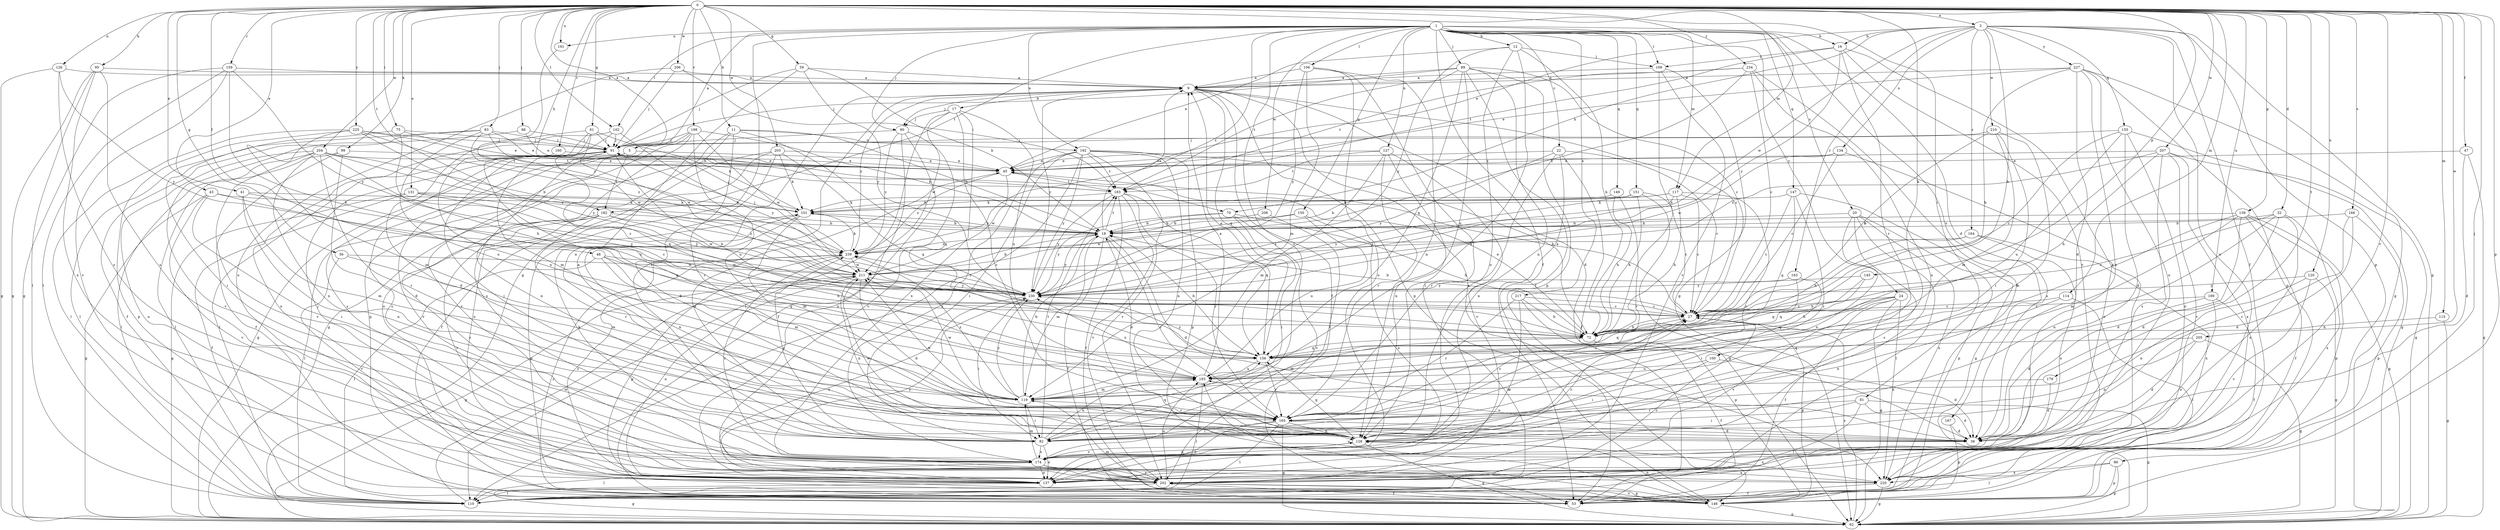 strict digraph  {
0;
1;
2;
5;
9;
11;
12;
16;
17;
18;
20;
22;
24;
27;
32;
36;
41;
43;
45;
47;
48;
53;
56;
59;
61;
62;
70;
72;
75;
81;
82;
83;
86;
88;
89;
90;
91;
95;
99;
100;
101;
102;
106;
109;
110;
114;
115;
117;
119;
120;
126;
127;
128;
131;
134;
137;
139;
145;
146;
147;
149;
150;
151;
155;
156;
159;
160;
163;
164;
165;
166;
167;
174;
179;
182;
183;
189;
191;
192;
193;
198;
202;
203;
204;
205;
206;
207;
208;
210;
211;
217;
220;
225;
227;
230;
234;
239;
0 -> 2  [label=a];
0 -> 5  [label=a];
0 -> 11  [label=b];
0 -> 32  [label=d];
0 -> 41  [label=e];
0 -> 43  [label=e];
0 -> 47  [label=f];
0 -> 48  [label=f];
0 -> 56  [label=g];
0 -> 59  [label=g];
0 -> 61  [label=g];
0 -> 70  [label=h];
0 -> 75  [label=i];
0 -> 81  [label=i];
0 -> 83  [label=j];
0 -> 86  [label=j];
0 -> 88  [label=j];
0 -> 95  [label=k];
0 -> 99  [label=k];
0 -> 100  [label=k];
0 -> 102  [label=l];
0 -> 114  [label=m];
0 -> 115  [label=m];
0 -> 117  [label=m];
0 -> 120  [label=n];
0 -> 126  [label=n];
0 -> 131  [label=o];
0 -> 139  [label=p];
0 -> 145  [label=p];
0 -> 146  [label=p];
0 -> 159  [label=r];
0 -> 160  [label=r];
0 -> 166  [label=s];
0 -> 179  [label=t];
0 -> 182  [label=t];
0 -> 189  [label=u];
0 -> 191  [label=u];
0 -> 198  [label=v];
0 -> 202  [label=v];
0 -> 203  [label=w];
0 -> 204  [label=w];
0 -> 205  [label=w];
0 -> 206  [label=w];
0 -> 207  [label=w];
0 -> 225  [label=y];
0 -> 234  [label=z];
1 -> 5  [label=a];
1 -> 12  [label=b];
1 -> 16  [label=b];
1 -> 20  [label=c];
1 -> 22  [label=c];
1 -> 24  [label=c];
1 -> 36  [label=d];
1 -> 53  [label=f];
1 -> 62  [label=g];
1 -> 89  [label=j];
1 -> 90  [label=j];
1 -> 102  [label=l];
1 -> 106  [label=l];
1 -> 109  [label=l];
1 -> 117  [label=m];
1 -> 127  [label=n];
1 -> 147  [label=q];
1 -> 149  [label=q];
1 -> 150  [label=q];
1 -> 151  [label=q];
1 -> 167  [label=s];
1 -> 174  [label=s];
1 -> 182  [label=t];
1 -> 191  [label=u];
1 -> 192  [label=u];
1 -> 208  [label=w];
1 -> 217  [label=x];
1 -> 239  [label=z];
2 -> 16  [label=b];
2 -> 45  [label=e];
2 -> 53  [label=f];
2 -> 62  [label=g];
2 -> 70  [label=h];
2 -> 72  [label=h];
2 -> 134  [label=o];
2 -> 146  [label=p];
2 -> 155  [label=q];
2 -> 163  [label=r];
2 -> 164  [label=r];
2 -> 210  [label=w];
2 -> 211  [label=w];
2 -> 220  [label=x];
2 -> 227  [label=y];
5 -> 45  [label=e];
5 -> 62  [label=g];
5 -> 174  [label=s];
5 -> 182  [label=t];
5 -> 202  [label=v];
9 -> 17  [label=b];
9 -> 27  [label=c];
9 -> 36  [label=d];
9 -> 53  [label=f];
9 -> 82  [label=i];
9 -> 90  [label=j];
9 -> 146  [label=p];
9 -> 156  [label=q];
9 -> 220  [label=x];
9 -> 230  [label=y];
9 -> 239  [label=z];
11 -> 18  [label=b];
11 -> 62  [label=g];
11 -> 137  [label=o];
11 -> 156  [label=q];
11 -> 165  [label=r];
11 -> 192  [label=u];
12 -> 45  [label=e];
12 -> 72  [label=h];
12 -> 109  [label=l];
12 -> 128  [label=n];
12 -> 137  [label=o];
12 -> 230  [label=y];
16 -> 109  [label=l];
16 -> 165  [label=r];
16 -> 183  [label=t];
16 -> 202  [label=v];
16 -> 220  [label=x];
16 -> 230  [label=y];
17 -> 90  [label=j];
17 -> 110  [label=l];
17 -> 165  [label=r];
17 -> 193  [label=u];
17 -> 211  [label=w];
17 -> 220  [label=x];
18 -> 9  [label=a];
18 -> 36  [label=d];
18 -> 53  [label=f];
18 -> 101  [label=k];
18 -> 119  [label=m];
18 -> 165  [label=r];
18 -> 183  [label=t];
18 -> 230  [label=y];
18 -> 239  [label=z];
20 -> 18  [label=b];
20 -> 110  [label=l];
20 -> 128  [label=n];
20 -> 146  [label=p];
20 -> 174  [label=s];
20 -> 220  [label=x];
22 -> 27  [label=c];
22 -> 45  [label=e];
22 -> 53  [label=f];
22 -> 128  [label=n];
22 -> 165  [label=r];
22 -> 230  [label=y];
24 -> 27  [label=c];
24 -> 53  [label=f];
24 -> 62  [label=g];
24 -> 72  [label=h];
24 -> 156  [label=q];
24 -> 202  [label=v];
24 -> 220  [label=x];
27 -> 18  [label=b];
27 -> 45  [label=e];
27 -> 72  [label=h];
27 -> 146  [label=p];
27 -> 156  [label=q];
32 -> 18  [label=b];
32 -> 27  [label=c];
32 -> 36  [label=d];
32 -> 128  [label=n];
32 -> 174  [label=s];
32 -> 220  [label=x];
36 -> 193  [label=u];
41 -> 101  [label=k];
41 -> 119  [label=m];
41 -> 128  [label=n];
41 -> 230  [label=y];
43 -> 62  [label=g];
43 -> 82  [label=i];
43 -> 101  [label=k];
43 -> 156  [label=q];
43 -> 202  [label=v];
45 -> 183  [label=t];
45 -> 211  [label=w];
45 -> 239  [label=z];
47 -> 36  [label=d];
47 -> 45  [label=e];
47 -> 62  [label=g];
48 -> 72  [label=h];
48 -> 110  [label=l];
48 -> 119  [label=m];
48 -> 156  [label=q];
48 -> 211  [label=w];
56 -> 119  [label=m];
56 -> 202  [label=v];
56 -> 211  [label=w];
59 -> 9  [label=a];
59 -> 18  [label=b];
59 -> 91  [label=j];
59 -> 128  [label=n];
59 -> 230  [label=y];
61 -> 36  [label=d];
61 -> 91  [label=j];
61 -> 101  [label=k];
61 -> 156  [label=q];
61 -> 193  [label=u];
61 -> 211  [label=w];
62 -> 27  [label=c];
70 -> 18  [label=b];
70 -> 72  [label=h];
70 -> 82  [label=i];
70 -> 202  [label=v];
70 -> 230  [label=y];
72 -> 45  [label=e];
72 -> 53  [label=f];
72 -> 119  [label=m];
72 -> 156  [label=q];
75 -> 45  [label=e];
75 -> 72  [label=h];
75 -> 82  [label=i];
75 -> 91  [label=j];
81 -> 36  [label=d];
81 -> 62  [label=g];
81 -> 82  [label=i];
81 -> 110  [label=l];
81 -> 165  [label=r];
82 -> 9  [label=a];
82 -> 45  [label=e];
82 -> 101  [label=k];
82 -> 137  [label=o];
82 -> 156  [label=q];
82 -> 174  [label=s];
82 -> 183  [label=t];
82 -> 193  [label=u];
82 -> 239  [label=z];
83 -> 45  [label=e];
83 -> 53  [label=f];
83 -> 91  [label=j];
83 -> 110  [label=l];
83 -> 183  [label=t];
83 -> 193  [label=u];
83 -> 211  [label=w];
86 -> 62  [label=g];
86 -> 110  [label=l];
86 -> 146  [label=p];
86 -> 220  [label=x];
88 -> 45  [label=e];
88 -> 91  [label=j];
88 -> 202  [label=v];
89 -> 9  [label=a];
89 -> 27  [label=c];
89 -> 53  [label=f];
89 -> 91  [label=j];
89 -> 128  [label=n];
89 -> 146  [label=p];
89 -> 156  [label=q];
89 -> 183  [label=t];
89 -> 193  [label=u];
90 -> 53  [label=f];
90 -> 91  [label=j];
90 -> 137  [label=o];
90 -> 202  [label=v];
90 -> 239  [label=z];
91 -> 45  [label=e];
91 -> 72  [label=h];
91 -> 110  [label=l];
91 -> 128  [label=n];
91 -> 174  [label=s];
95 -> 9  [label=a];
95 -> 62  [label=g];
95 -> 110  [label=l];
95 -> 174  [label=s];
95 -> 220  [label=x];
99 -> 36  [label=d];
99 -> 45  [label=e];
99 -> 53  [label=f];
99 -> 110  [label=l];
100 -> 36  [label=d];
100 -> 82  [label=i];
100 -> 193  [label=u];
101 -> 18  [label=b];
101 -> 91  [label=j];
101 -> 119  [label=m];
101 -> 128  [label=n];
101 -> 146  [label=p];
102 -> 91  [label=j];
102 -> 119  [label=m];
102 -> 137  [label=o];
102 -> 230  [label=y];
106 -> 9  [label=a];
106 -> 110  [label=l];
106 -> 119  [label=m];
106 -> 128  [label=n];
106 -> 137  [label=o];
106 -> 230  [label=y];
109 -> 9  [label=a];
109 -> 62  [label=g];
109 -> 72  [label=h];
109 -> 202  [label=v];
110 -> 27  [label=c];
110 -> 211  [label=w];
114 -> 27  [label=c];
114 -> 110  [label=l];
114 -> 128  [label=n];
115 -> 62  [label=g];
115 -> 72  [label=h];
117 -> 18  [label=b];
117 -> 27  [label=c];
117 -> 72  [label=h];
117 -> 101  [label=k];
117 -> 165  [label=r];
117 -> 230  [label=y];
119 -> 18  [label=b];
119 -> 82  [label=i];
119 -> 165  [label=r];
119 -> 211  [label=w];
119 -> 230  [label=y];
119 -> 239  [label=z];
120 -> 62  [label=g];
120 -> 128  [label=n];
120 -> 202  [label=v];
120 -> 230  [label=y];
126 -> 9  [label=a];
126 -> 62  [label=g];
126 -> 174  [label=s];
126 -> 230  [label=y];
127 -> 45  [label=e];
127 -> 119  [label=m];
127 -> 128  [label=n];
127 -> 165  [label=r];
127 -> 183  [label=t];
127 -> 202  [label=v];
128 -> 62  [label=g];
128 -> 91  [label=j];
128 -> 156  [label=q];
128 -> 174  [label=s];
128 -> 211  [label=w];
128 -> 220  [label=x];
131 -> 27  [label=c];
131 -> 53  [label=f];
131 -> 62  [label=g];
131 -> 101  [label=k];
131 -> 230  [label=y];
134 -> 27  [label=c];
134 -> 45  [label=e];
134 -> 137  [label=o];
134 -> 211  [label=w];
137 -> 62  [label=g];
137 -> 230  [label=y];
137 -> 239  [label=z];
139 -> 18  [label=b];
139 -> 36  [label=d];
139 -> 53  [label=f];
139 -> 62  [label=g];
139 -> 119  [label=m];
139 -> 146  [label=p];
139 -> 193  [label=u];
145 -> 72  [label=h];
145 -> 156  [label=q];
145 -> 230  [label=y];
146 -> 62  [label=g];
146 -> 119  [label=m];
146 -> 128  [label=n];
146 -> 193  [label=u];
146 -> 202  [label=v];
146 -> 239  [label=z];
147 -> 27  [label=c];
147 -> 62  [label=g];
147 -> 101  [label=k];
147 -> 156  [label=q];
147 -> 165  [label=r];
149 -> 72  [label=h];
149 -> 101  [label=k];
149 -> 165  [label=r];
150 -> 18  [label=b];
150 -> 137  [label=o];
150 -> 193  [label=u];
150 -> 211  [label=w];
151 -> 27  [label=c];
151 -> 62  [label=g];
151 -> 72  [label=h];
151 -> 101  [label=k];
151 -> 230  [label=y];
155 -> 27  [label=c];
155 -> 36  [label=d];
155 -> 62  [label=g];
155 -> 91  [label=j];
155 -> 137  [label=o];
155 -> 193  [label=u];
156 -> 9  [label=a];
156 -> 18  [label=b];
156 -> 165  [label=r];
156 -> 193  [label=u];
156 -> 230  [label=y];
159 -> 9  [label=a];
159 -> 62  [label=g];
159 -> 72  [label=h];
159 -> 110  [label=l];
159 -> 202  [label=v];
159 -> 230  [label=y];
160 -> 45  [label=e];
160 -> 193  [label=u];
163 -> 82  [label=i];
163 -> 156  [label=q];
163 -> 230  [label=y];
164 -> 72  [label=h];
164 -> 137  [label=o];
164 -> 220  [label=x];
164 -> 239  [label=z];
165 -> 18  [label=b];
165 -> 27  [label=c];
165 -> 36  [label=d];
165 -> 62  [label=g];
165 -> 82  [label=i];
165 -> 110  [label=l];
165 -> 128  [label=n];
165 -> 137  [label=o];
165 -> 211  [label=w];
166 -> 18  [label=b];
166 -> 36  [label=d];
166 -> 146  [label=p];
166 -> 165  [label=r];
167 -> 36  [label=d];
167 -> 146  [label=p];
174 -> 27  [label=c];
174 -> 91  [label=j];
174 -> 110  [label=l];
174 -> 119  [label=m];
174 -> 128  [label=n];
174 -> 137  [label=o];
174 -> 202  [label=v];
174 -> 220  [label=x];
179 -> 36  [label=d];
179 -> 119  [label=m];
182 -> 18  [label=b];
182 -> 110  [label=l];
182 -> 165  [label=r];
182 -> 174  [label=s];
182 -> 202  [label=v];
182 -> 211  [label=w];
182 -> 239  [label=z];
183 -> 53  [label=f];
183 -> 101  [label=k];
183 -> 156  [label=q];
183 -> 165  [label=r];
183 -> 202  [label=v];
183 -> 230  [label=y];
189 -> 27  [label=c];
189 -> 36  [label=d];
189 -> 53  [label=f];
189 -> 137  [label=o];
191 -> 230  [label=y];
192 -> 45  [label=e];
192 -> 72  [label=h];
192 -> 82  [label=i];
192 -> 110  [label=l];
192 -> 128  [label=n];
192 -> 146  [label=p];
192 -> 174  [label=s];
192 -> 183  [label=t];
192 -> 202  [label=v];
192 -> 230  [label=y];
193 -> 9  [label=a];
193 -> 27  [label=c];
193 -> 110  [label=l];
193 -> 119  [label=m];
193 -> 230  [label=y];
198 -> 18  [label=b];
198 -> 91  [label=j];
198 -> 146  [label=p];
198 -> 174  [label=s];
198 -> 193  [label=u];
198 -> 202  [label=v];
198 -> 211  [label=w];
202 -> 53  [label=f];
202 -> 110  [label=l];
202 -> 146  [label=p];
202 -> 193  [label=u];
203 -> 36  [label=d];
203 -> 45  [label=e];
203 -> 53  [label=f];
203 -> 101  [label=k];
203 -> 137  [label=o];
203 -> 156  [label=q];
204 -> 18  [label=b];
204 -> 27  [label=c];
204 -> 45  [label=e];
204 -> 110  [label=l];
204 -> 128  [label=n];
204 -> 137  [label=o];
204 -> 165  [label=r];
204 -> 202  [label=v];
204 -> 239  [label=z];
205 -> 36  [label=d];
205 -> 62  [label=g];
205 -> 128  [label=n];
205 -> 156  [label=q];
206 -> 9  [label=a];
206 -> 91  [label=j];
206 -> 137  [label=o];
206 -> 183  [label=t];
207 -> 45  [label=e];
207 -> 62  [label=g];
207 -> 72  [label=h];
207 -> 174  [label=s];
207 -> 202  [label=v];
207 -> 220  [label=x];
207 -> 239  [label=z];
208 -> 18  [label=b];
208 -> 82  [label=i];
210 -> 27  [label=c];
210 -> 82  [label=i];
210 -> 91  [label=j];
210 -> 119  [label=m];
210 -> 128  [label=n];
211 -> 18  [label=b];
211 -> 36  [label=d];
211 -> 62  [label=g];
211 -> 128  [label=n];
211 -> 137  [label=o];
211 -> 230  [label=y];
217 -> 27  [label=c];
217 -> 72  [label=h];
217 -> 137  [label=o];
217 -> 146  [label=p];
217 -> 165  [label=r];
220 -> 53  [label=f];
220 -> 62  [label=g];
225 -> 91  [label=j];
225 -> 110  [label=l];
225 -> 119  [label=m];
225 -> 146  [label=p];
225 -> 183  [label=t];
225 -> 230  [label=y];
225 -> 239  [label=z];
227 -> 9  [label=a];
227 -> 36  [label=d];
227 -> 45  [label=e];
227 -> 62  [label=g];
227 -> 72  [label=h];
227 -> 137  [label=o];
227 -> 146  [label=p];
227 -> 174  [label=s];
230 -> 27  [label=c];
230 -> 82  [label=i];
230 -> 137  [label=o];
230 -> 239  [label=z];
234 -> 9  [label=a];
234 -> 27  [label=c];
234 -> 53  [label=f];
234 -> 137  [label=o];
234 -> 183  [label=t];
234 -> 239  [label=z];
239 -> 91  [label=j];
239 -> 101  [label=k];
239 -> 146  [label=p];
239 -> 174  [label=s];
239 -> 211  [label=w];
}
